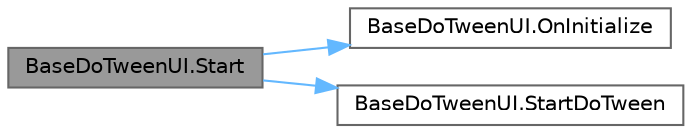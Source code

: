 digraph "BaseDoTweenUI.Start"
{
 // LATEX_PDF_SIZE
  bgcolor="transparent";
  edge [fontname=Helvetica,fontsize=10,labelfontname=Helvetica,labelfontsize=10];
  node [fontname=Helvetica,fontsize=10,shape=box,height=0.2,width=0.4];
  rankdir="LR";
  Node1 [id="Node000001",label="BaseDoTweenUI.Start",height=0.2,width=0.4,color="gray40", fillcolor="grey60", style="filled", fontcolor="black",tooltip=" "];
  Node1 -> Node2 [id="edge1_Node000001_Node000002",color="steelblue1",style="solid",tooltip=" "];
  Node2 [id="Node000002",label="BaseDoTweenUI.OnInitialize",height=0.2,width=0.4,color="grey40", fillcolor="white", style="filled",URL="$class_base_do_tween_u_i.html#a6a623674f87a15b0c8b5fc0a2903acf5",tooltip=" "];
  Node1 -> Node3 [id="edge2_Node000001_Node000003",color="steelblue1",style="solid",tooltip=" "];
  Node3 [id="Node000003",label="BaseDoTweenUI.StartDoTween",height=0.2,width=0.4,color="grey40", fillcolor="white", style="filled",URL="$class_base_do_tween_u_i.html#a8fd57d0cf13f36b6fc02e210d7dcba5d",tooltip="DOTweenを再生開始する"];
}
